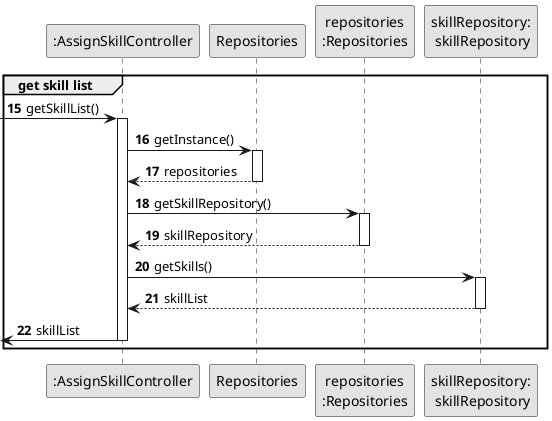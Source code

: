 @startuml
skinparam monochrome true
skinparam packageStyle rectangle
skinparam shadowing false

participant ":AssignSkillController" as CTRL
participant "Repositories" as RepositorySingleton
participant "repositories\n:Repositories" as PLAT
participant "skillRepository:\n skillRepository" as skillRepository

autonumber 15
group get skill list
-> CTRL : getSkillList()
            activate CTRL

                CTRL -> RepositorySingleton : getInstance()
                activate RepositorySingleton

                    RepositorySingleton --> CTRL: repositories
                deactivate RepositorySingleton

                CTRL -> PLAT : getSkillRepository()
                activate PLAT

                    PLAT --> CTRL : skillRepository
                deactivate PLAT

                CTRL -> skillRepository : getSkills()
                activate skillRepository

                    skillRepository --> CTRL : skillList
                deactivate skillRepository

                <- CTRL : skillList
            deactivate CTRL
    end group
deactivate CTRL


@enduml